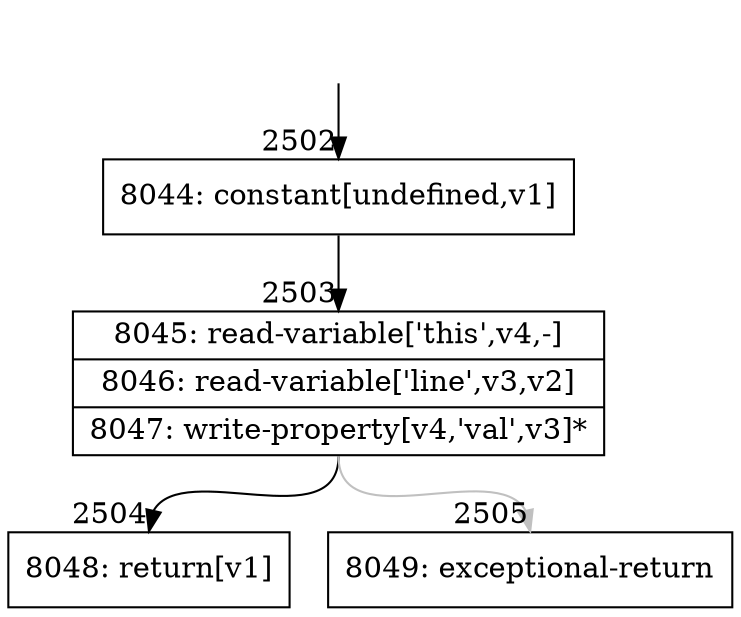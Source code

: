 digraph {
rankdir="TD"
BB_entry153[shape=none,label=""];
BB_entry153 -> BB2502 [tailport=s, headport=n, headlabel="    2502"]
BB2502 [shape=record label="{8044: constant[undefined,v1]}" ] 
BB2502 -> BB2503 [tailport=s, headport=n, headlabel="      2503"]
BB2503 [shape=record label="{8045: read-variable['this',v4,-]|8046: read-variable['line',v3,v2]|8047: write-property[v4,'val',v3]*}" ] 
BB2503 -> BB2504 [tailport=s, headport=n, headlabel="      2504"]
BB2503 -> BB2505 [tailport=s, headport=n, color=gray, headlabel="      2505"]
BB2504 [shape=record label="{8048: return[v1]}" ] 
BB2505 [shape=record label="{8049: exceptional-return}" ] 
//#$~ 2728
}
